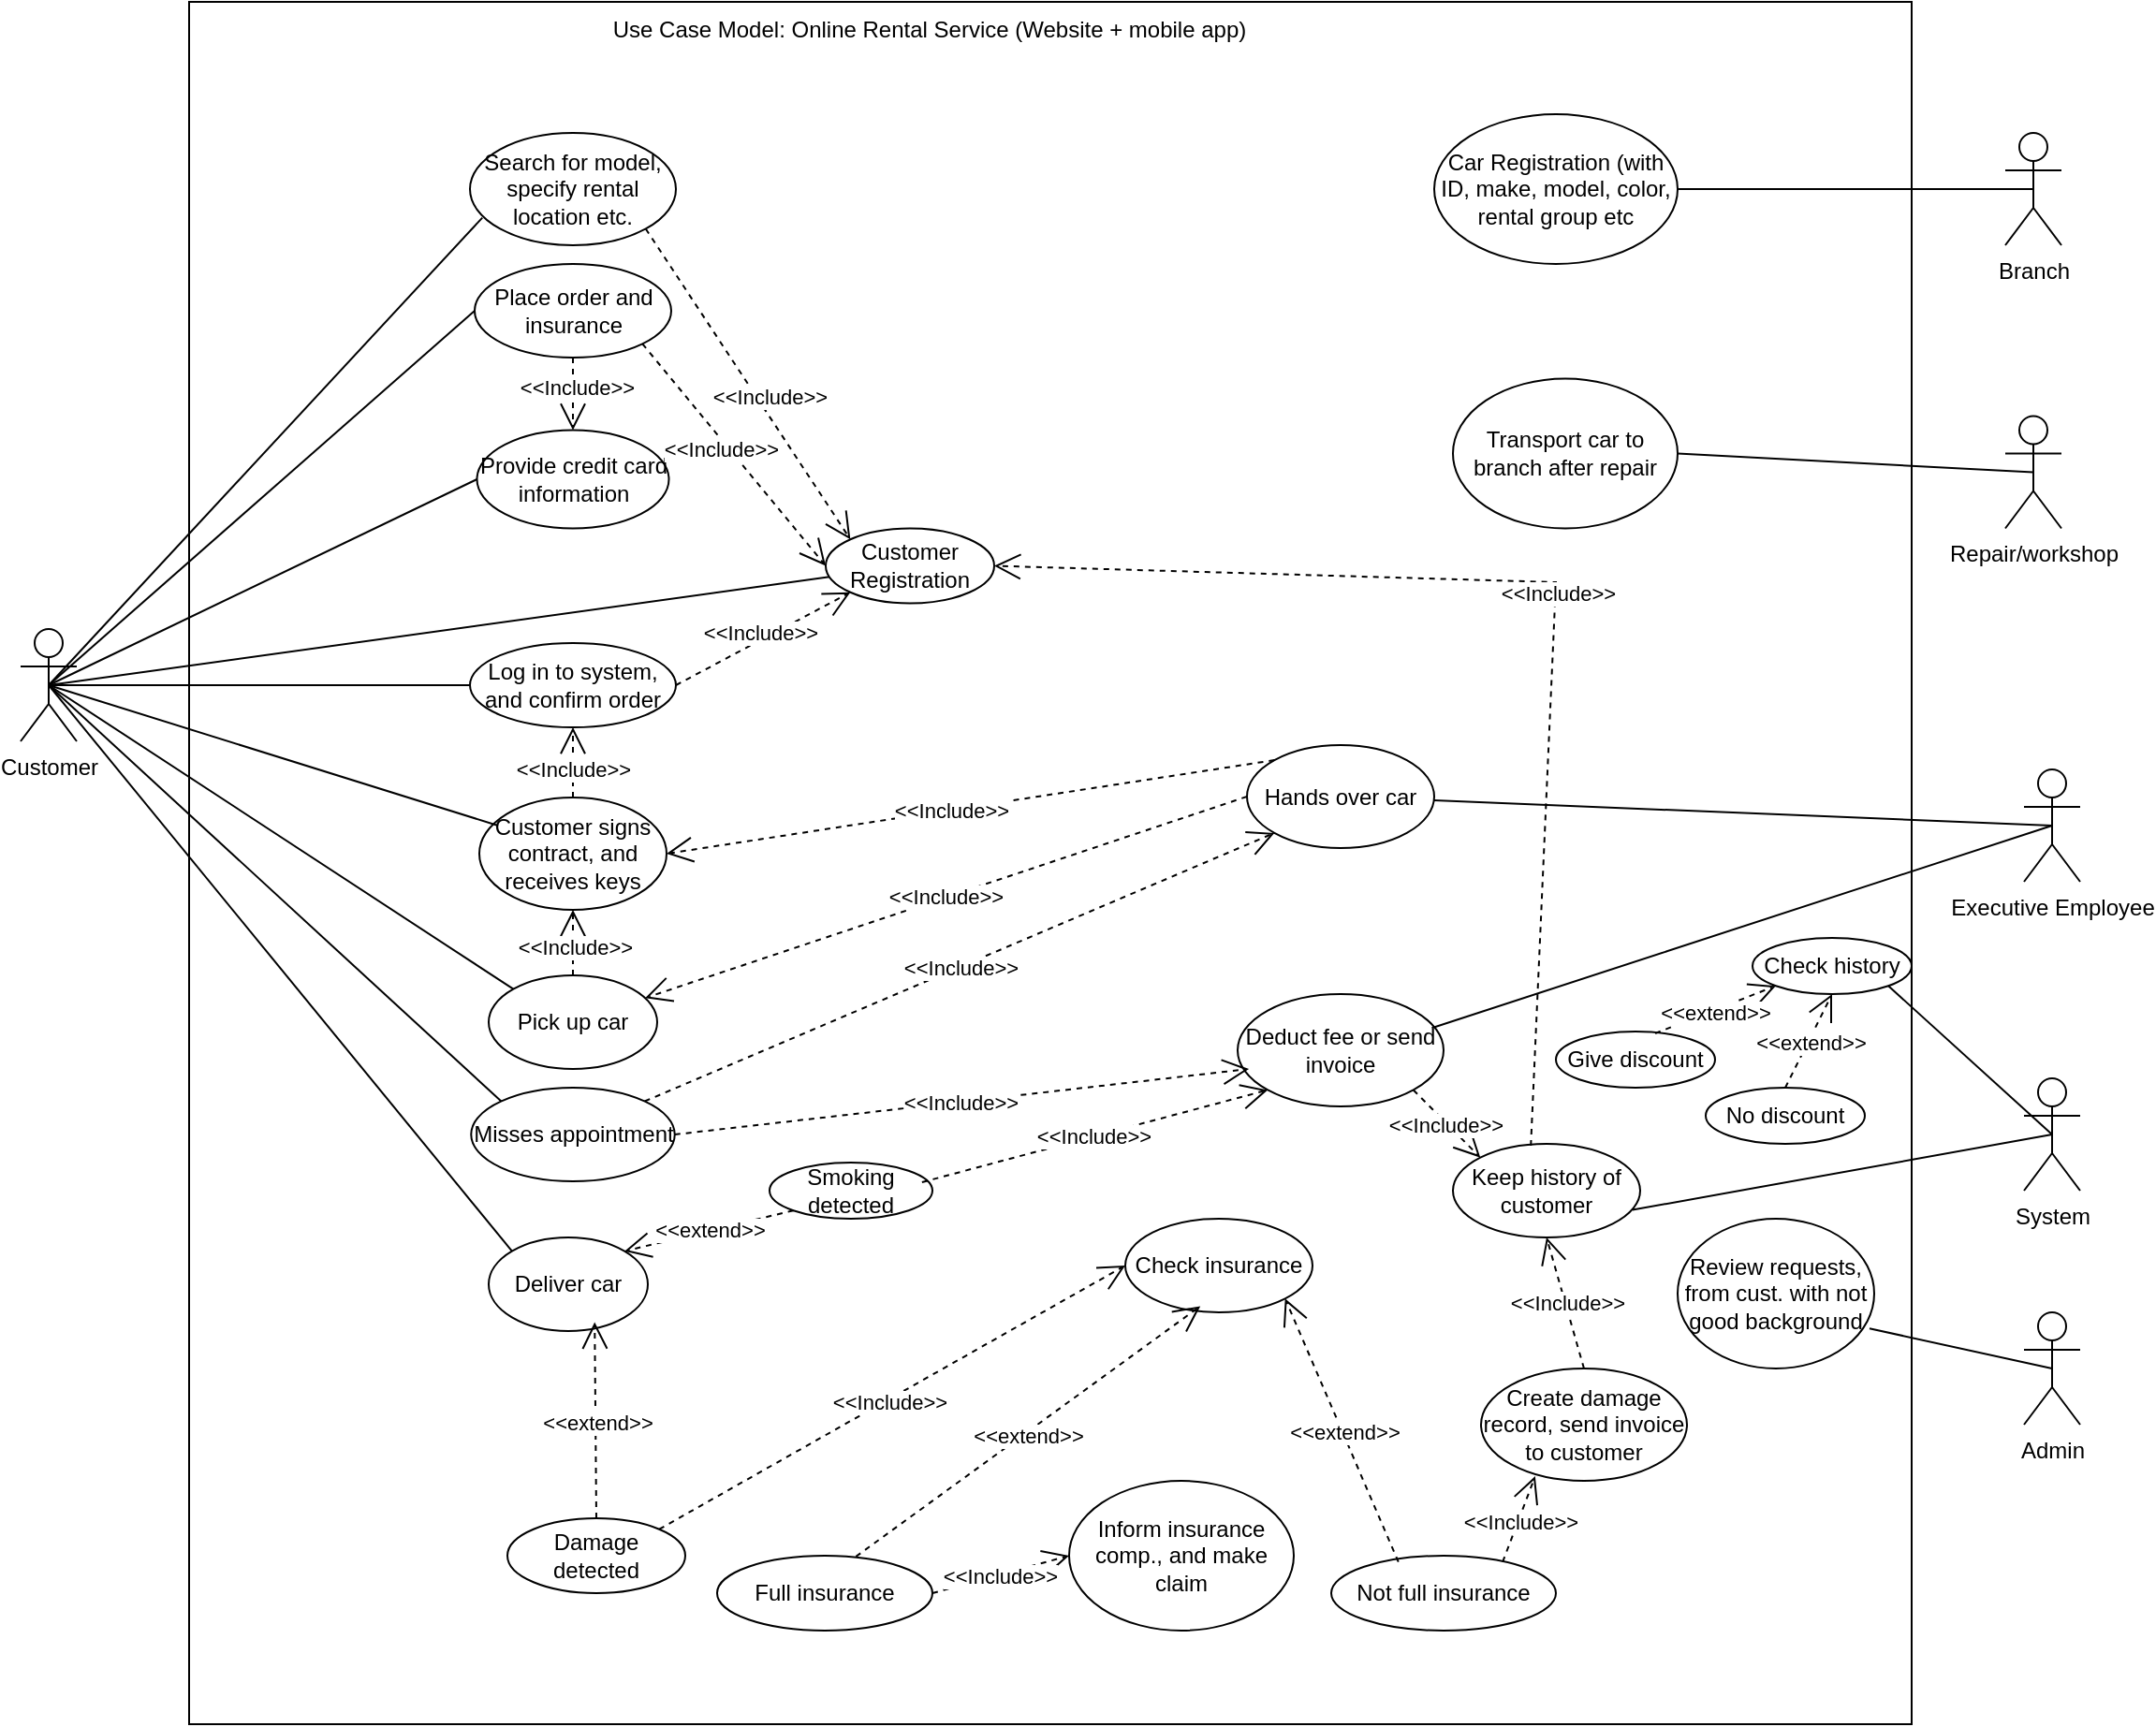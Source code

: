 <mxfile version="24.7.8">
  <diagram name="Page-1" id="4syJDLkRd6p9AbfzWu_f">
    <mxGraphModel dx="2608" dy="699" grid="1" gridSize="10" guides="1" tooltips="1" connect="1" arrows="1" fold="1" page="1" pageScale="1" pageWidth="827" pageHeight="1169" math="0" shadow="0">
      <root>
        <mxCell id="0" />
        <mxCell id="1" parent="0" />
        <mxCell id="A7lDinJKkQfHs-jUpJ9--33" value="" style="whiteSpace=wrap;html=1;aspect=fixed;" parent="1" vertex="1">
          <mxGeometry x="-870" y="160" width="920" height="920" as="geometry" />
        </mxCell>
        <mxCell id="A7lDinJKkQfHs-jUpJ9--34" value="Customer" style="shape=umlActor;verticalLabelPosition=bottom;verticalAlign=top;html=1;outlineConnect=0;" parent="1" vertex="1">
          <mxGeometry x="-960" y="495" width="30" height="60" as="geometry" />
        </mxCell>
        <mxCell id="A7lDinJKkQfHs-jUpJ9--35" value="Car Registration (with ID, make, model, color, rental group etc" style="ellipse;whiteSpace=wrap;html=1;" parent="1" vertex="1">
          <mxGeometry x="-205" y="220" width="130" height="80" as="geometry" />
        </mxCell>
        <mxCell id="A7lDinJKkQfHs-jUpJ9--37" value="Customer Registration" style="ellipse;whiteSpace=wrap;html=1;" parent="1" vertex="1">
          <mxGeometry x="-530" y="441.25" width="90" height="40" as="geometry" />
        </mxCell>
        <mxCell id="A7lDinJKkQfHs-jUpJ9--38" value="" style="endArrow=none;html=1;rounded=0;exitX=0.5;exitY=0.5;exitDx=0;exitDy=0;exitPerimeter=0;" parent="1" source="A7lDinJKkQfHs-jUpJ9--34" target="A7lDinJKkQfHs-jUpJ9--37" edge="1">
          <mxGeometry width="50" height="50" relative="1" as="geometry">
            <mxPoint x="-445" y="530" as="sourcePoint" />
            <mxPoint x="-395" y="480" as="targetPoint" />
          </mxGeometry>
        </mxCell>
        <mxCell id="A7lDinJKkQfHs-jUpJ9--43" value="Search for model, specify rental location etc." style="ellipse;whiteSpace=wrap;html=1;" parent="1" vertex="1">
          <mxGeometry x="-720" y="230" width="110" height="60" as="geometry" />
        </mxCell>
        <mxCell id="A7lDinJKkQfHs-jUpJ9--44" value="" style="endArrow=none;html=1;rounded=0;entryX=0.06;entryY=0.755;entryDx=0;entryDy=0;entryPerimeter=0;exitX=0.5;exitY=0.5;exitDx=0;exitDy=0;exitPerimeter=0;" parent="1" source="A7lDinJKkQfHs-jUpJ9--34" target="A7lDinJKkQfHs-jUpJ9--43" edge="1">
          <mxGeometry width="50" height="50" relative="1" as="geometry">
            <mxPoint x="-445" y="530" as="sourcePoint" />
            <mxPoint x="-395" y="480" as="targetPoint" />
          </mxGeometry>
        </mxCell>
        <mxCell id="A7lDinJKkQfHs-jUpJ9--45" value="Place order and insurance" style="ellipse;whiteSpace=wrap;html=1;" parent="1" vertex="1">
          <mxGeometry x="-717.5" y="300" width="105" height="50" as="geometry" />
        </mxCell>
        <mxCell id="A7lDinJKkQfHs-jUpJ9--46" value="Log in to system, and confirm order" style="ellipse;whiteSpace=wrap;html=1;" parent="1" vertex="1">
          <mxGeometry x="-720" y="502.5" width="110" height="45" as="geometry" />
        </mxCell>
        <mxCell id="A7lDinJKkQfHs-jUpJ9--47" value="Provide credit card information" style="ellipse;whiteSpace=wrap;html=1;" parent="1" vertex="1">
          <mxGeometry x="-716.25" y="388.75" width="102.5" height="52.5" as="geometry" />
        </mxCell>
        <mxCell id="A7lDinJKkQfHs-jUpJ9--48" value="" style="endArrow=open;endSize=12;dashed=1;html=1;rounded=0;exitX=0.5;exitY=1;exitDx=0;exitDy=0;entryX=0.5;entryY=0;entryDx=0;entryDy=0;" parent="1" source="A7lDinJKkQfHs-jUpJ9--45" target="A7lDinJKkQfHs-jUpJ9--47" edge="1">
          <mxGeometry x="0.053" y="-49" width="160" relative="1" as="geometry">
            <mxPoint x="-495" y="500" as="sourcePoint" />
            <mxPoint x="-335" y="500" as="targetPoint" />
            <mxPoint x="1" as="offset" />
          </mxGeometry>
        </mxCell>
        <mxCell id="ONWkbDg2Z2FMc8WPEyGQ-1" value="&amp;lt;&amp;lt;Include&amp;gt;&amp;gt;" style="edgeLabel;html=1;align=center;verticalAlign=middle;resizable=0;points=[];" parent="A7lDinJKkQfHs-jUpJ9--48" vertex="1" connectable="0">
          <mxGeometry x="-0.174" y="2" relative="1" as="geometry">
            <mxPoint as="offset" />
          </mxGeometry>
        </mxCell>
        <mxCell id="A7lDinJKkQfHs-jUpJ9--49" value="" style="endArrow=open;endSize=12;dashed=1;html=1;rounded=0;exitX=1;exitY=0.5;exitDx=0;exitDy=0;entryX=0;entryY=1;entryDx=0;entryDy=0;" parent="1" source="A7lDinJKkQfHs-jUpJ9--46" target="A7lDinJKkQfHs-jUpJ9--37" edge="1">
          <mxGeometry x="0.053" y="-49" width="160" relative="1" as="geometry">
            <mxPoint x="-608" y="623" as="sourcePoint" />
            <mxPoint x="-325" y="600" as="targetPoint" />
            <mxPoint x="1" as="offset" />
          </mxGeometry>
        </mxCell>
        <mxCell id="A7lDinJKkQfHs-jUpJ9--97" value="&amp;lt;&amp;lt;Include&amp;gt;&amp;gt;" style="edgeLabel;html=1;align=center;verticalAlign=middle;resizable=0;points=[];" parent="A7lDinJKkQfHs-jUpJ9--49" vertex="1" connectable="0">
          <mxGeometry x="-0.007" y="4" relative="1" as="geometry">
            <mxPoint as="offset" />
          </mxGeometry>
        </mxCell>
        <mxCell id="A7lDinJKkQfHs-jUpJ9--50" value="" style="endArrow=open;endSize=12;dashed=1;html=1;rounded=0;entryX=0;entryY=0.5;entryDx=0;entryDy=0;exitX=1;exitY=1;exitDx=0;exitDy=0;" parent="1" source="A7lDinJKkQfHs-jUpJ9--45" target="A7lDinJKkQfHs-jUpJ9--37" edge="1">
          <mxGeometry x="0.053" y="-49" width="160" relative="1" as="geometry">
            <mxPoint x="-615" y="340" as="sourcePoint" />
            <mxPoint x="-604" y="386" as="targetPoint" />
            <mxPoint x="1" as="offset" />
          </mxGeometry>
        </mxCell>
        <mxCell id="A7lDinJKkQfHs-jUpJ9--99" value="&amp;lt;&amp;lt;Include&amp;gt;&amp;gt;" style="edgeLabel;html=1;align=center;verticalAlign=middle;resizable=0;points=[];" parent="A7lDinJKkQfHs-jUpJ9--50" vertex="1" connectable="0">
          <mxGeometry x="-0.079" y="-4" relative="1" as="geometry">
            <mxPoint y="-1" as="offset" />
          </mxGeometry>
        </mxCell>
        <mxCell id="A7lDinJKkQfHs-jUpJ9--51" value="" style="endArrow=open;endSize=12;dashed=1;html=1;rounded=0;entryX=0;entryY=0;entryDx=0;entryDy=0;exitX=1;exitY=1;exitDx=0;exitDy=0;" parent="1" source="A7lDinJKkQfHs-jUpJ9--43" target="A7lDinJKkQfHs-jUpJ9--37" edge="1">
          <mxGeometry x="0.053" y="-49" width="160" relative="1" as="geometry">
            <mxPoint x="-605" y="320" as="sourcePoint" />
            <mxPoint x="-573" y="389" as="targetPoint" />
            <mxPoint x="1" as="offset" />
          </mxGeometry>
        </mxCell>
        <mxCell id="A7lDinJKkQfHs-jUpJ9--100" value="&amp;lt;&amp;lt;Include&amp;gt;&amp;gt;" style="edgeLabel;html=1;align=center;verticalAlign=middle;resizable=0;points=[];" parent="A7lDinJKkQfHs-jUpJ9--51" vertex="1" connectable="0">
          <mxGeometry x="0.122" y="6" relative="1" as="geometry">
            <mxPoint as="offset" />
          </mxGeometry>
        </mxCell>
        <mxCell id="A7lDinJKkQfHs-jUpJ9--52" value="" style="endArrow=none;html=1;rounded=0;exitX=0.5;exitY=0.5;exitDx=0;exitDy=0;exitPerimeter=0;entryX=0;entryY=0.5;entryDx=0;entryDy=0;" parent="1" source="A7lDinJKkQfHs-jUpJ9--34" target="A7lDinJKkQfHs-jUpJ9--45" edge="1">
          <mxGeometry width="50" height="50" relative="1" as="geometry">
            <mxPoint x="-445" y="530" as="sourcePoint" />
            <mxPoint x="-395" y="480" as="targetPoint" />
            <Array as="points" />
          </mxGeometry>
        </mxCell>
        <mxCell id="A7lDinJKkQfHs-jUpJ9--53" value="" style="endArrow=none;html=1;rounded=0;exitX=0.5;exitY=0.5;exitDx=0;exitDy=0;exitPerimeter=0;entryX=0;entryY=0.5;entryDx=0;entryDy=0;" parent="1" source="A7lDinJKkQfHs-jUpJ9--34" target="A7lDinJKkQfHs-jUpJ9--46" edge="1">
          <mxGeometry width="50" height="50" relative="1" as="geometry">
            <mxPoint x="-445" y="530" as="sourcePoint" />
            <mxPoint x="-395" y="480" as="targetPoint" />
          </mxGeometry>
        </mxCell>
        <mxCell id="A7lDinJKkQfHs-jUpJ9--54" value="Pick up car" style="ellipse;whiteSpace=wrap;html=1;" parent="1" vertex="1">
          <mxGeometry x="-710" y="680" width="90" height="50" as="geometry" />
        </mxCell>
        <mxCell id="A7lDinJKkQfHs-jUpJ9--57" value="Executive Employee" style="shape=umlActor;verticalLabelPosition=bottom;verticalAlign=top;html=1;" parent="1" vertex="1">
          <mxGeometry x="110" y="570" width="30" height="60" as="geometry" />
        </mxCell>
        <mxCell id="A7lDinJKkQfHs-jUpJ9--59" value="Hands over car" style="ellipse;whiteSpace=wrap;html=1;" parent="1" vertex="1">
          <mxGeometry x="-305" y="557" width="100" height="55" as="geometry" />
        </mxCell>
        <mxCell id="A7lDinJKkQfHs-jUpJ9--60" value="" style="endArrow=none;html=1;rounded=0;entryX=0.5;entryY=0.5;entryDx=0;entryDy=0;entryPerimeter=0;" parent="1" source="A7lDinJKkQfHs-jUpJ9--59" target="A7lDinJKkQfHs-jUpJ9--57" edge="1">
          <mxGeometry width="50" height="50" relative="1" as="geometry">
            <mxPoint x="-445" y="530" as="sourcePoint" />
            <mxPoint x="-395" y="480" as="targetPoint" />
          </mxGeometry>
        </mxCell>
        <mxCell id="A7lDinJKkQfHs-jUpJ9--61" value="" style="endArrow=open;endSize=12;dashed=1;html=1;rounded=0;exitX=0;exitY=0;exitDx=0;exitDy=0;entryX=1;entryY=0.5;entryDx=0;entryDy=0;" parent="1" source="A7lDinJKkQfHs-jUpJ9--59" target="A7lDinJKkQfHs-jUpJ9--62" edge="1">
          <mxGeometry x="-1" y="118" width="160" relative="1" as="geometry">
            <mxPoint x="-495" y="500" as="sourcePoint" />
            <mxPoint x="-335" y="500" as="targetPoint" />
            <mxPoint x="45" y="70" as="offset" />
          </mxGeometry>
        </mxCell>
        <mxCell id="A7lDinJKkQfHs-jUpJ9--98" value="&amp;lt;&amp;lt;Include&amp;gt;&amp;gt;" style="edgeLabel;html=1;align=center;verticalAlign=middle;resizable=0;points=[];" parent="A7lDinJKkQfHs-jUpJ9--61" vertex="1" connectable="0">
          <mxGeometry x="0.061" relative="1" as="geometry">
            <mxPoint as="offset" />
          </mxGeometry>
        </mxCell>
        <mxCell id="A7lDinJKkQfHs-jUpJ9--62" value="Customer signs contract, and receives keys" style="ellipse;whiteSpace=wrap;html=1;" parent="1" vertex="1">
          <mxGeometry x="-715" y="585" width="100" height="60" as="geometry" />
        </mxCell>
        <mxCell id="A7lDinJKkQfHs-jUpJ9--63" value="" style="endArrow=open;endSize=12;dashed=1;html=1;rounded=0;exitX=0.5;exitY=0;exitDx=0;exitDy=0;entryX=0.5;entryY=1;entryDx=0;entryDy=0;" parent="1" source="A7lDinJKkQfHs-jUpJ9--54" target="A7lDinJKkQfHs-jUpJ9--62" edge="1">
          <mxGeometry x="-1" y="221" width="160" relative="1" as="geometry">
            <mxPoint x="-495" y="500" as="sourcePoint" />
            <mxPoint x="-657" y="720" as="targetPoint" />
            <mxPoint x="176" y="64" as="offset" />
          </mxGeometry>
        </mxCell>
        <mxCell id="7mXOz8AjAsAgm4FPXMDk-2" value="&amp;lt;&amp;lt;Include&amp;gt;&amp;gt;" style="edgeLabel;html=1;align=center;verticalAlign=middle;resizable=0;points=[];" vertex="1" connectable="0" parent="A7lDinJKkQfHs-jUpJ9--63">
          <mxGeometry x="-0.143" y="-1" relative="1" as="geometry">
            <mxPoint as="offset" />
          </mxGeometry>
        </mxCell>
        <mxCell id="A7lDinJKkQfHs-jUpJ9--69" value="Keep history of customer" style="ellipse;whiteSpace=wrap;html=1;" parent="1" vertex="1">
          <mxGeometry x="-195" y="770" width="100" height="50" as="geometry" />
        </mxCell>
        <mxCell id="A7lDinJKkQfHs-jUpJ9--70" value="&lt;div&gt;&lt;br&gt;&lt;/div&gt;" style="endArrow=open;endSize=12;dashed=1;html=1;rounded=0;exitX=0.416;exitY=0.02;exitDx=0;exitDy=0;entryX=1;entryY=0.5;entryDx=0;entryDy=0;exitPerimeter=0;" parent="1" source="A7lDinJKkQfHs-jUpJ9--69" target="A7lDinJKkQfHs-jUpJ9--37" edge="1">
          <mxGeometry x="-0.981" y="55" width="160" relative="1" as="geometry">
            <mxPoint x="-425" y="550" as="sourcePoint" />
            <mxPoint x="-265" y="550" as="targetPoint" />
            <Array as="points">
              <mxPoint x="-140" y="470" />
            </Array>
            <mxPoint as="offset" />
          </mxGeometry>
        </mxCell>
        <mxCell id="A7lDinJKkQfHs-jUpJ9--96" value="&amp;lt;&amp;lt;Include&amp;gt;&amp;gt;" style="edgeLabel;html=1;align=center;verticalAlign=middle;resizable=0;points=[];" parent="A7lDinJKkQfHs-jUpJ9--70" vertex="1" connectable="0">
          <mxGeometry x="-0.016" y="-1" relative="1" as="geometry">
            <mxPoint as="offset" />
          </mxGeometry>
        </mxCell>
        <mxCell id="A7lDinJKkQfHs-jUpJ9--71" value="" style="endArrow=none;html=1;rounded=0;exitX=1;exitY=0.5;exitDx=0;exitDy=0;entryX=0.5;entryY=0.5;entryDx=0;entryDy=0;entryPerimeter=0;" parent="1" source="A7lDinJKkQfHs-jUpJ9--35" target="A7lDinJKkQfHs-jUpJ9--72" edge="1">
          <mxGeometry width="50" height="50" relative="1" as="geometry">
            <mxPoint x="-365" y="570" as="sourcePoint" />
            <mxPoint x="-315" y="520" as="targetPoint" />
          </mxGeometry>
        </mxCell>
        <mxCell id="A7lDinJKkQfHs-jUpJ9--72" value="Branch" style="shape=umlActor;verticalLabelPosition=bottom;verticalAlign=top;html=1;" parent="1" vertex="1">
          <mxGeometry x="100" y="230" width="30" height="60" as="geometry" />
        </mxCell>
        <mxCell id="A7lDinJKkQfHs-jUpJ9--74" value="System" style="shape=umlActor;verticalLabelPosition=bottom;verticalAlign=top;html=1;" parent="1" vertex="1">
          <mxGeometry x="110" y="735" width="30" height="60" as="geometry" />
        </mxCell>
        <mxCell id="A7lDinJKkQfHs-jUpJ9--75" value="" style="endArrow=none;html=1;rounded=0;exitX=0.959;exitY=0.706;exitDx=0;exitDy=0;exitPerimeter=0;entryX=0.5;entryY=0.5;entryDx=0;entryDy=0;entryPerimeter=0;" parent="1" source="A7lDinJKkQfHs-jUpJ9--69" target="A7lDinJKkQfHs-jUpJ9--74" edge="1">
          <mxGeometry width="50" height="50" relative="1" as="geometry">
            <mxPoint x="-365" y="570" as="sourcePoint" />
            <mxPoint x="-315" y="520" as="targetPoint" />
          </mxGeometry>
        </mxCell>
        <mxCell id="A7lDinJKkQfHs-jUpJ9--79" value="" style="endArrow=none;html=1;rounded=0;exitX=0.5;exitY=0.5;exitDx=0;exitDy=0;exitPerimeter=0;entryX=0;entryY=0.5;entryDx=0;entryDy=0;" parent="1" source="A7lDinJKkQfHs-jUpJ9--34" target="A7lDinJKkQfHs-jUpJ9--47" edge="1">
          <mxGeometry width="50" height="50" relative="1" as="geometry">
            <mxPoint x="-365" y="570" as="sourcePoint" />
            <mxPoint x="-315" y="520" as="targetPoint" />
          </mxGeometry>
        </mxCell>
        <mxCell id="A7lDinJKkQfHs-jUpJ9--80" value="Use Case Model: Online Rental Service (Website + mobile app)" style="text;html=1;align=center;verticalAlign=middle;resizable=0;points=[];autosize=1;strokeColor=none;fillColor=none;" parent="1" vertex="1">
          <mxGeometry x="-655" y="160" width="360" height="30" as="geometry" />
        </mxCell>
        <mxCell id="A7lDinJKkQfHs-jUpJ9--81" value="&amp;lt;&amp;lt;Include&amp;gt;&amp;gt;" style="endArrow=open;endSize=12;dashed=1;html=1;rounded=0;exitX=0;exitY=0.5;exitDx=0;exitDy=0;" parent="1" source="A7lDinJKkQfHs-jUpJ9--59" target="A7lDinJKkQfHs-jUpJ9--54" edge="1">
          <mxGeometry x="-0.001" width="160" relative="1" as="geometry">
            <mxPoint x="-425" y="550" as="sourcePoint" />
            <mxPoint x="-265" y="550" as="targetPoint" />
            <mxPoint as="offset" />
          </mxGeometry>
        </mxCell>
        <mxCell id="A7lDinJKkQfHs-jUpJ9--83" value="" style="endArrow=open;endSize=12;dashed=1;html=1;rounded=0;exitX=0.5;exitY=0;exitDx=0;exitDy=0;entryX=0.5;entryY=1;entryDx=0;entryDy=0;" parent="1" source="A7lDinJKkQfHs-jUpJ9--62" target="A7lDinJKkQfHs-jUpJ9--46" edge="1">
          <mxGeometry x="-1" y="221" width="160" relative="1" as="geometry">
            <mxPoint x="-647" y="690" as="sourcePoint" />
            <mxPoint x="-647" y="650" as="targetPoint" />
            <mxPoint x="176" y="64" as="offset" />
          </mxGeometry>
        </mxCell>
        <mxCell id="7mXOz8AjAsAgm4FPXMDk-1" value="&amp;lt;&amp;lt;Include&amp;gt;&amp;gt;" style="edgeLabel;html=1;align=center;verticalAlign=middle;resizable=0;points=[];" vertex="1" connectable="0" parent="A7lDinJKkQfHs-jUpJ9--83">
          <mxGeometry x="-0.2" relative="1" as="geometry">
            <mxPoint as="offset" />
          </mxGeometry>
        </mxCell>
        <mxCell id="A7lDinJKkQfHs-jUpJ9--84" value="" style="endArrow=none;html=1;rounded=0;exitX=0.5;exitY=0.5;exitDx=0;exitDy=0;exitPerimeter=0;" parent="1" source="A7lDinJKkQfHs-jUpJ9--34" edge="1">
          <mxGeometry width="50" height="50" relative="1" as="geometry">
            <mxPoint x="-825" y="472" as="sourcePoint" />
            <mxPoint x="-705" y="600" as="targetPoint" />
          </mxGeometry>
        </mxCell>
        <mxCell id="A7lDinJKkQfHs-jUpJ9--85" value="" style="endArrow=none;html=1;rounded=0;entryX=0;entryY=0;entryDx=0;entryDy=0;exitX=0.5;exitY=0.5;exitDx=0;exitDy=0;exitPerimeter=0;" parent="1" source="A7lDinJKkQfHs-jUpJ9--34" target="A7lDinJKkQfHs-jUpJ9--54" edge="1">
          <mxGeometry width="50" height="50" relative="1" as="geometry">
            <mxPoint x="-840" y="495" as="sourcePoint" />
            <mxPoint x="-696" y="608" as="targetPoint" />
          </mxGeometry>
        </mxCell>
        <mxCell id="A7lDinJKkQfHs-jUpJ9--87" value="Misses appointment" style="ellipse;whiteSpace=wrap;html=1;" parent="1" vertex="1">
          <mxGeometry x="-719.37" y="740" width="108.75" height="50" as="geometry" />
        </mxCell>
        <mxCell id="A7lDinJKkQfHs-jUpJ9--88" value="" style="endArrow=none;html=1;rounded=0;exitX=0.5;exitY=0.5;exitDx=0;exitDy=0;exitPerimeter=0;entryX=0;entryY=0;entryDx=0;entryDy=0;" parent="1" source="A7lDinJKkQfHs-jUpJ9--34" target="A7lDinJKkQfHs-jUpJ9--87" edge="1">
          <mxGeometry width="50" height="50" relative="1" as="geometry">
            <mxPoint x="-365" y="570" as="sourcePoint" />
            <mxPoint x="-315" y="520" as="targetPoint" />
          </mxGeometry>
        </mxCell>
        <mxCell id="A7lDinJKkQfHs-jUpJ9--89" value="&amp;lt;&amp;lt;Include&amp;gt;&amp;gt;" style="endArrow=open;endSize=12;dashed=1;html=1;rounded=0;exitX=1;exitY=0;exitDx=0;exitDy=0;entryX=0;entryY=1;entryDx=0;entryDy=0;" parent="1" source="A7lDinJKkQfHs-jUpJ9--87" target="A7lDinJKkQfHs-jUpJ9--59" edge="1">
          <mxGeometry width="160" relative="1" as="geometry">
            <mxPoint x="-425" y="550" as="sourcePoint" />
            <mxPoint x="-265" y="550" as="targetPoint" />
          </mxGeometry>
        </mxCell>
        <mxCell id="A7lDinJKkQfHs-jUpJ9--90" value="Deduct fee or send invoice" style="ellipse;whiteSpace=wrap;html=1;" parent="1" vertex="1">
          <mxGeometry x="-310" y="690" width="110" height="60" as="geometry" />
        </mxCell>
        <mxCell id="A7lDinJKkQfHs-jUpJ9--91" value="" style="endArrow=none;html=1;rounded=0;exitX=0.5;exitY=0.5;exitDx=0;exitDy=0;exitPerimeter=0;entryX=0.943;entryY=0.302;entryDx=0;entryDy=0;entryPerimeter=0;" parent="1" source="A7lDinJKkQfHs-jUpJ9--57" target="A7lDinJKkQfHs-jUpJ9--90" edge="1">
          <mxGeometry width="50" height="50" relative="1" as="geometry">
            <mxPoint x="-365" y="570" as="sourcePoint" />
            <mxPoint x="-315" y="520" as="targetPoint" />
          </mxGeometry>
        </mxCell>
        <mxCell id="A7lDinJKkQfHs-jUpJ9--92" value="&amp;lt;&amp;lt;Include&amp;gt;&amp;gt;" style="endArrow=open;endSize=12;dashed=1;html=1;rounded=0;exitX=1;exitY=0.5;exitDx=0;exitDy=0;entryX=0.055;entryY=0.667;entryDx=0;entryDy=0;entryPerimeter=0;" parent="1" source="A7lDinJKkQfHs-jUpJ9--87" target="A7lDinJKkQfHs-jUpJ9--90" edge="1">
          <mxGeometry x="-0.004" width="160" relative="1" as="geometry">
            <mxPoint x="-265" y="550" as="sourcePoint" />
            <mxPoint x="-310" y="730" as="targetPoint" />
            <mxPoint as="offset" />
          </mxGeometry>
        </mxCell>
        <mxCell id="A7lDinJKkQfHs-jUpJ9--101" value="Deliver car" style="ellipse;whiteSpace=wrap;html=1;" parent="1" vertex="1">
          <mxGeometry x="-710" y="820" width="85" height="50" as="geometry" />
        </mxCell>
        <mxCell id="A7lDinJKkQfHs-jUpJ9--102" value="" style="endArrow=none;html=1;rounded=0;exitX=0.5;exitY=0.5;exitDx=0;exitDy=0;exitPerimeter=0;entryX=0;entryY=0;entryDx=0;entryDy=0;" parent="1" source="A7lDinJKkQfHs-jUpJ9--34" target="A7lDinJKkQfHs-jUpJ9--101" edge="1">
          <mxGeometry width="50" height="50" relative="1" as="geometry">
            <mxPoint x="-450" y="590" as="sourcePoint" />
            <mxPoint x="-400" y="540" as="targetPoint" />
          </mxGeometry>
        </mxCell>
        <mxCell id="A7lDinJKkQfHs-jUpJ9--103" value="Smoking detected" style="ellipse;whiteSpace=wrap;html=1;" parent="1" vertex="1">
          <mxGeometry x="-560" y="780" width="87" height="30" as="geometry" />
        </mxCell>
        <mxCell id="A7lDinJKkQfHs-jUpJ9--104" value="&amp;lt;&amp;lt;Include&amp;gt;&amp;gt;" style="endArrow=open;endSize=12;dashed=1;html=1;rounded=0;exitX=0.936;exitY=0.35;exitDx=0;exitDy=0;entryX=0;entryY=1;entryDx=0;entryDy=0;exitPerimeter=0;" parent="1" source="A7lDinJKkQfHs-jUpJ9--103" target="A7lDinJKkQfHs-jUpJ9--90" edge="1">
          <mxGeometry x="-0.004" width="160" relative="1" as="geometry">
            <mxPoint x="-601" y="775" as="sourcePoint" />
            <mxPoint x="-285" y="735" as="targetPoint" />
            <mxPoint as="offset" />
          </mxGeometry>
        </mxCell>
        <mxCell id="A7lDinJKkQfHs-jUpJ9--105" value="&amp;lt;&amp;lt;extend&amp;gt;&amp;gt;" style="endArrow=open;endSize=12;dashed=1;html=1;rounded=0;entryX=1;entryY=0;entryDx=0;entryDy=0;exitX=0;exitY=1;exitDx=0;exitDy=0;" parent="1" source="A7lDinJKkQfHs-jUpJ9--103" target="A7lDinJKkQfHs-jUpJ9--101" edge="1">
          <mxGeometry x="-0.004" width="160" relative="1" as="geometry">
            <mxPoint x="-570" y="805" as="sourcePoint" />
            <mxPoint x="-646.5" y="890" as="targetPoint" />
            <mxPoint as="offset" />
          </mxGeometry>
        </mxCell>
        <mxCell id="A7lDinJKkQfHs-jUpJ9--106" value="Damage detected" style="ellipse;whiteSpace=wrap;html=1;" parent="1" vertex="1">
          <mxGeometry x="-700" y="970" width="95" height="40" as="geometry" />
        </mxCell>
        <mxCell id="A7lDinJKkQfHs-jUpJ9--110" value="Full insurance" style="ellipse;whiteSpace=wrap;html=1;" parent="1" vertex="1">
          <mxGeometry x="-588" y="990" width="115" height="40" as="geometry" />
        </mxCell>
        <mxCell id="A7lDinJKkQfHs-jUpJ9--114" value="&lt;div&gt;&lt;br&gt;&lt;/div&gt;" style="endArrow=open;endSize=12;dashed=1;html=1;rounded=0;exitX=0.5;exitY=0;exitDx=0;exitDy=0;entryX=0.666;entryY=0.906;entryDx=0;entryDy=0;entryPerimeter=0;" parent="1" source="A7lDinJKkQfHs-jUpJ9--106" target="A7lDinJKkQfHs-jUpJ9--101" edge="1">
          <mxGeometry x="-0.981" y="55" width="160" relative="1" as="geometry">
            <mxPoint x="-420" y="955" as="sourcePoint" />
            <mxPoint x="-525" y="950" as="targetPoint" />
            <mxPoint as="offset" />
          </mxGeometry>
        </mxCell>
        <mxCell id="A7lDinJKkQfHs-jUpJ9--115" value="&amp;lt;&amp;lt;extend&amp;gt;&amp;gt;" style="edgeLabel;html=1;align=center;verticalAlign=middle;resizable=0;points=[];" parent="A7lDinJKkQfHs-jUpJ9--114" vertex="1" connectable="0">
          <mxGeometry x="-0.016" y="-1" relative="1" as="geometry">
            <mxPoint as="offset" />
          </mxGeometry>
        </mxCell>
        <mxCell id="A7lDinJKkQfHs-jUpJ9--116" value="Check insurance" style="ellipse;whiteSpace=wrap;html=1;" parent="1" vertex="1">
          <mxGeometry x="-370" y="810" width="100" height="50" as="geometry" />
        </mxCell>
        <mxCell id="A7lDinJKkQfHs-jUpJ9--117" value="&lt;div&gt;&lt;br&gt;&lt;/div&gt;" style="endArrow=open;endSize=12;dashed=1;html=1;rounded=0;exitX=0.5;exitY=0;exitDx=0;exitDy=0;entryX=0.5;entryY=1;entryDx=0;entryDy=0;" parent="1" source="A7lDinJKkQfHs-jUpJ9--127" target="A7lDinJKkQfHs-jUpJ9--69" edge="1">
          <mxGeometry x="-0.981" y="55" width="160" relative="1" as="geometry">
            <mxPoint x="-318" y="965" as="sourcePoint" />
            <mxPoint x="-473" y="870" as="targetPoint" />
            <mxPoint as="offset" />
          </mxGeometry>
        </mxCell>
        <mxCell id="A7lDinJKkQfHs-jUpJ9--118" value="&amp;lt;&amp;lt;Include&amp;gt;&amp;gt;" style="edgeLabel;html=1;align=center;verticalAlign=middle;resizable=0;points=[];" parent="A7lDinJKkQfHs-jUpJ9--117" vertex="1" connectable="0">
          <mxGeometry x="-0.016" y="-1" relative="1" as="geometry">
            <mxPoint as="offset" />
          </mxGeometry>
        </mxCell>
        <mxCell id="A7lDinJKkQfHs-jUpJ9--120" value="&lt;div&gt;&lt;br&gt;&lt;/div&gt;" style="endArrow=open;endSize=12;dashed=1;html=1;rounded=0;exitX=1;exitY=0;exitDx=0;exitDy=0;entryX=0;entryY=0.5;entryDx=0;entryDy=0;" parent="1" source="A7lDinJKkQfHs-jUpJ9--106" target="A7lDinJKkQfHs-jUpJ9--116" edge="1">
          <mxGeometry x="-0.981" y="55" width="160" relative="1" as="geometry">
            <mxPoint x="-520" y="903" as="sourcePoint" />
            <mxPoint x="-360" y="840" as="targetPoint" />
            <mxPoint as="offset" />
          </mxGeometry>
        </mxCell>
        <mxCell id="A7lDinJKkQfHs-jUpJ9--121" value="&amp;lt;&amp;lt;Include&amp;gt;&amp;gt;" style="edgeLabel;html=1;align=center;verticalAlign=middle;resizable=0;points=[];" parent="A7lDinJKkQfHs-jUpJ9--120" vertex="1" connectable="0">
          <mxGeometry x="-0.016" y="-1" relative="1" as="geometry">
            <mxPoint as="offset" />
          </mxGeometry>
        </mxCell>
        <mxCell id="A7lDinJKkQfHs-jUpJ9--122" value="Not full insurance" style="ellipse;whiteSpace=wrap;html=1;" parent="1" vertex="1">
          <mxGeometry x="-260" y="990" width="120" height="40" as="geometry" />
        </mxCell>
        <mxCell id="A7lDinJKkQfHs-jUpJ9--123" value="&lt;div&gt;&lt;br&gt;&lt;/div&gt;" style="endArrow=open;endSize=12;dashed=1;html=1;rounded=0;exitX=0.645;exitY=0.011;exitDx=0;exitDy=0;exitPerimeter=0;entryX=0.401;entryY=0.934;entryDx=0;entryDy=0;entryPerimeter=0;" parent="1" source="A7lDinJKkQfHs-jUpJ9--110" target="A7lDinJKkQfHs-jUpJ9--116" edge="1">
          <mxGeometry x="-0.981" y="55" width="160" relative="1" as="geometry">
            <mxPoint x="-609" y="986" as="sourcePoint" />
            <mxPoint x="-340" y="860" as="targetPoint" />
            <mxPoint as="offset" />
          </mxGeometry>
        </mxCell>
        <mxCell id="A7lDinJKkQfHs-jUpJ9--124" value="&amp;lt;&amp;lt;extend&amp;gt;&amp;gt;" style="edgeLabel;html=1;align=center;verticalAlign=middle;resizable=0;points=[];" parent="A7lDinJKkQfHs-jUpJ9--123" vertex="1" connectable="0">
          <mxGeometry x="-0.016" y="-1" relative="1" as="geometry">
            <mxPoint as="offset" />
          </mxGeometry>
        </mxCell>
        <mxCell id="A7lDinJKkQfHs-jUpJ9--125" value="&lt;div&gt;&lt;br&gt;&lt;/div&gt;" style="endArrow=open;endSize=12;dashed=1;html=1;rounded=0;exitX=0.299;exitY=0.084;exitDx=0;exitDy=0;entryX=1;entryY=1;entryDx=0;entryDy=0;exitPerimeter=0;" parent="1" source="A7lDinJKkQfHs-jUpJ9--122" target="A7lDinJKkQfHs-jUpJ9--116" edge="1">
          <mxGeometry x="-0.981" y="55" width="160" relative="1" as="geometry">
            <mxPoint x="-373" y="1001" as="sourcePoint" />
            <mxPoint x="-328" y="871" as="targetPoint" />
            <mxPoint as="offset" />
          </mxGeometry>
        </mxCell>
        <mxCell id="A7lDinJKkQfHs-jUpJ9--126" value="&amp;lt;&amp;lt;extend&amp;gt;&amp;gt;" style="edgeLabel;html=1;align=center;verticalAlign=middle;resizable=0;points=[];" parent="A7lDinJKkQfHs-jUpJ9--125" vertex="1" connectable="0">
          <mxGeometry x="-0.016" y="-1" relative="1" as="geometry">
            <mxPoint as="offset" />
          </mxGeometry>
        </mxCell>
        <mxCell id="A7lDinJKkQfHs-jUpJ9--127" value="Create damage record, send invoice to customer" style="ellipse;whiteSpace=wrap;html=1;" parent="1" vertex="1">
          <mxGeometry x="-180" y="890" width="110" height="60" as="geometry" />
        </mxCell>
        <mxCell id="A7lDinJKkQfHs-jUpJ9--128" value="&lt;div&gt;&lt;br&gt;&lt;/div&gt;" style="endArrow=open;endSize=12;dashed=1;html=1;rounded=0;exitX=0.763;exitY=0.084;exitDx=0;exitDy=0;entryX=0.263;entryY=0.959;entryDx=0;entryDy=0;exitPerimeter=0;entryPerimeter=0;" parent="1" source="A7lDinJKkQfHs-jUpJ9--122" target="A7lDinJKkQfHs-jUpJ9--127" edge="1">
          <mxGeometry x="-0.981" y="55" width="160" relative="1" as="geometry">
            <mxPoint x="-214" y="1007" as="sourcePoint" />
            <mxPoint x="-274" y="862" as="targetPoint" />
            <mxPoint as="offset" />
          </mxGeometry>
        </mxCell>
        <mxCell id="A7lDinJKkQfHs-jUpJ9--129" value="&amp;lt;&amp;lt;Include&amp;gt;&amp;gt;" style="edgeLabel;html=1;align=center;verticalAlign=middle;resizable=0;points=[];" parent="A7lDinJKkQfHs-jUpJ9--128" vertex="1" connectable="0">
          <mxGeometry x="-0.016" y="-1" relative="1" as="geometry">
            <mxPoint as="offset" />
          </mxGeometry>
        </mxCell>
        <mxCell id="A7lDinJKkQfHs-jUpJ9--130" value="Transport car to branch after repair" style="ellipse;whiteSpace=wrap;html=1;" parent="1" vertex="1">
          <mxGeometry x="-195" y="361.25" width="120" height="80" as="geometry" />
        </mxCell>
        <mxCell id="A7lDinJKkQfHs-jUpJ9--131" value="Repair/workshop" style="shape=umlActor;verticalLabelPosition=bottom;verticalAlign=top;html=1;" parent="1" vertex="1">
          <mxGeometry x="100" y="381.25" width="30" height="60" as="geometry" />
        </mxCell>
        <mxCell id="A7lDinJKkQfHs-jUpJ9--134" value="" style="endArrow=none;html=1;rounded=0;entryX=0.5;entryY=0.5;entryDx=0;entryDy=0;entryPerimeter=0;exitX=1;exitY=0.5;exitDx=0;exitDy=0;" parent="1" source="A7lDinJKkQfHs-jUpJ9--130" target="A7lDinJKkQfHs-jUpJ9--131" edge="1">
          <mxGeometry width="50" height="50" relative="1" as="geometry">
            <mxPoint x="-440" y="680" as="sourcePoint" />
            <mxPoint x="-390" y="630" as="targetPoint" />
          </mxGeometry>
        </mxCell>
        <mxCell id="A7lDinJKkQfHs-jUpJ9--135" value="&lt;div&gt;&lt;br&gt;&lt;/div&gt;" style="endArrow=open;endSize=12;dashed=1;html=1;rounded=0;exitX=1;exitY=1;exitDx=0;exitDy=0;entryX=0;entryY=0;entryDx=0;entryDy=0;" parent="1" source="A7lDinJKkQfHs-jUpJ9--90" target="A7lDinJKkQfHs-jUpJ9--69" edge="1">
          <mxGeometry x="-0.981" y="55" width="160" relative="1" as="geometry">
            <mxPoint x="-274" y="828" as="sourcePoint" />
            <mxPoint x="-150" y="785" as="targetPoint" />
            <mxPoint as="offset" />
          </mxGeometry>
        </mxCell>
        <mxCell id="A7lDinJKkQfHs-jUpJ9--136" value="&amp;lt;&amp;lt;Include&amp;gt;&amp;gt;" style="edgeLabel;html=1;align=center;verticalAlign=middle;resizable=0;points=[];" parent="A7lDinJKkQfHs-jUpJ9--135" vertex="1" connectable="0">
          <mxGeometry x="-0.016" y="-1" relative="1" as="geometry">
            <mxPoint as="offset" />
          </mxGeometry>
        </mxCell>
        <mxCell id="7mXOz8AjAsAgm4FPXMDk-3" value="Inform insurance comp., and make claim" style="ellipse;whiteSpace=wrap;html=1;" vertex="1" parent="1">
          <mxGeometry x="-400" y="950" width="120" height="80" as="geometry" />
        </mxCell>
        <mxCell id="7mXOz8AjAsAgm4FPXMDk-4" value="&lt;div&gt;&lt;br&gt;&lt;/div&gt;" style="endArrow=open;endSize=12;dashed=1;html=1;rounded=0;exitX=1;exitY=0.5;exitDx=0;exitDy=0;entryX=0;entryY=0.5;entryDx=0;entryDy=0;" edge="1" parent="1" source="A7lDinJKkQfHs-jUpJ9--110" target="7mXOz8AjAsAgm4FPXMDk-3">
          <mxGeometry x="-0.981" y="55" width="160" relative="1" as="geometry">
            <mxPoint x="-534.5" y="1051" as="sourcePoint" />
            <mxPoint x="-285.5" y="910" as="targetPoint" />
            <mxPoint as="offset" />
          </mxGeometry>
        </mxCell>
        <mxCell id="7mXOz8AjAsAgm4FPXMDk-5" value="&amp;lt;&amp;lt;Include&amp;gt;&amp;gt;" style="edgeLabel;html=1;align=center;verticalAlign=middle;resizable=0;points=[];" vertex="1" connectable="0" parent="7mXOz8AjAsAgm4FPXMDk-4">
          <mxGeometry x="-0.016" y="-1" relative="1" as="geometry">
            <mxPoint as="offset" />
          </mxGeometry>
        </mxCell>
        <mxCell id="7mXOz8AjAsAgm4FPXMDk-6" value="Check history" style="ellipse;whiteSpace=wrap;html=1;" vertex="1" parent="1">
          <mxGeometry x="-35" y="660" width="85" height="30" as="geometry" />
        </mxCell>
        <mxCell id="7mXOz8AjAsAgm4FPXMDk-7" value="Give discount" style="ellipse;whiteSpace=wrap;html=1;" vertex="1" parent="1">
          <mxGeometry x="-140" y="710" width="85" height="30" as="geometry" />
        </mxCell>
        <mxCell id="7mXOz8AjAsAgm4FPXMDk-8" value="No discount" style="ellipse;whiteSpace=wrap;html=1;" vertex="1" parent="1">
          <mxGeometry x="-60" y="740" width="85" height="30" as="geometry" />
        </mxCell>
        <mxCell id="7mXOz8AjAsAgm4FPXMDk-9" value="&lt;div&gt;&lt;br&gt;&lt;/div&gt;" style="endArrow=open;endSize=12;dashed=1;html=1;rounded=0;exitX=0.624;exitY=0.033;exitDx=0;exitDy=0;entryX=0;entryY=1;entryDx=0;entryDy=0;exitPerimeter=0;" edge="1" parent="1" source="7mXOz8AjAsAgm4FPXMDk-7" target="7mXOz8AjAsAgm4FPXMDk-6">
          <mxGeometry x="-0.981" y="55" width="160" relative="1" as="geometry">
            <mxPoint x="-60" y="785" as="sourcePoint" />
            <mxPoint x="-121" y="645" as="targetPoint" />
            <mxPoint as="offset" />
          </mxGeometry>
        </mxCell>
        <mxCell id="7mXOz8AjAsAgm4FPXMDk-10" value="&amp;lt;&amp;lt;extend&amp;gt;&amp;gt;" style="edgeLabel;html=1;align=center;verticalAlign=middle;resizable=0;points=[];" vertex="1" connectable="0" parent="7mXOz8AjAsAgm4FPXMDk-9">
          <mxGeometry x="-0.016" y="-1" relative="1" as="geometry">
            <mxPoint as="offset" />
          </mxGeometry>
        </mxCell>
        <mxCell id="7mXOz8AjAsAgm4FPXMDk-12" value="&lt;div&gt;&lt;br&gt;&lt;/div&gt;" style="endArrow=open;endSize=12;dashed=1;html=1;rounded=0;exitX=0.5;exitY=0;exitDx=0;exitDy=0;entryX=0.5;entryY=1;entryDx=0;entryDy=0;" edge="1" parent="1" source="7mXOz8AjAsAgm4FPXMDk-8" target="7mXOz8AjAsAgm4FPXMDk-6">
          <mxGeometry x="-0.981" y="55" width="160" relative="1" as="geometry">
            <mxPoint x="-40" y="730" as="sourcePoint" />
            <mxPoint x="25" y="705" as="targetPoint" />
            <mxPoint as="offset" />
          </mxGeometry>
        </mxCell>
        <mxCell id="7mXOz8AjAsAgm4FPXMDk-13" value="&amp;lt;&amp;lt;extend&amp;gt;&amp;gt;" style="edgeLabel;html=1;align=center;verticalAlign=middle;resizable=0;points=[];" vertex="1" connectable="0" parent="7mXOz8AjAsAgm4FPXMDk-12">
          <mxGeometry x="-0.016" y="-1" relative="1" as="geometry">
            <mxPoint as="offset" />
          </mxGeometry>
        </mxCell>
        <mxCell id="7mXOz8AjAsAgm4FPXMDk-14" value="" style="endArrow=none;html=1;rounded=0;exitX=1;exitY=1;exitDx=0;exitDy=0;entryX=0.5;entryY=0.5;entryDx=0;entryDy=0;entryPerimeter=0;" edge="1" parent="1" source="7mXOz8AjAsAgm4FPXMDk-6" target="A7lDinJKkQfHs-jUpJ9--74">
          <mxGeometry width="50" height="50" relative="1" as="geometry">
            <mxPoint x="-89" y="815" as="sourcePoint" />
            <mxPoint x="135" y="775" as="targetPoint" />
          </mxGeometry>
        </mxCell>
        <mxCell id="7mXOz8AjAsAgm4FPXMDk-15" value="Admin" style="shape=umlActor;verticalLabelPosition=bottom;verticalAlign=top;html=1;" vertex="1" parent="1">
          <mxGeometry x="110" y="860" width="30" height="60" as="geometry" />
        </mxCell>
        <mxCell id="7mXOz8AjAsAgm4FPXMDk-16" value="Review requests, from cust. with not good background" style="ellipse;whiteSpace=wrap;html=1;" vertex="1" parent="1">
          <mxGeometry x="-75" y="810" width="105" height="80" as="geometry" />
        </mxCell>
        <mxCell id="7mXOz8AjAsAgm4FPXMDk-17" value="" style="endArrow=none;html=1;rounded=0;exitX=0.976;exitY=0.733;exitDx=0;exitDy=0;exitPerimeter=0;entryX=0.5;entryY=0.5;entryDx=0;entryDy=0;entryPerimeter=0;" edge="1" parent="1" source="7mXOz8AjAsAgm4FPXMDk-16" target="7mXOz8AjAsAgm4FPXMDk-15">
          <mxGeometry width="50" height="50" relative="1" as="geometry">
            <mxPoint x="-60" y="880" as="sourcePoint" />
            <mxPoint x="164" y="840" as="targetPoint" />
          </mxGeometry>
        </mxCell>
      </root>
    </mxGraphModel>
  </diagram>
</mxfile>
